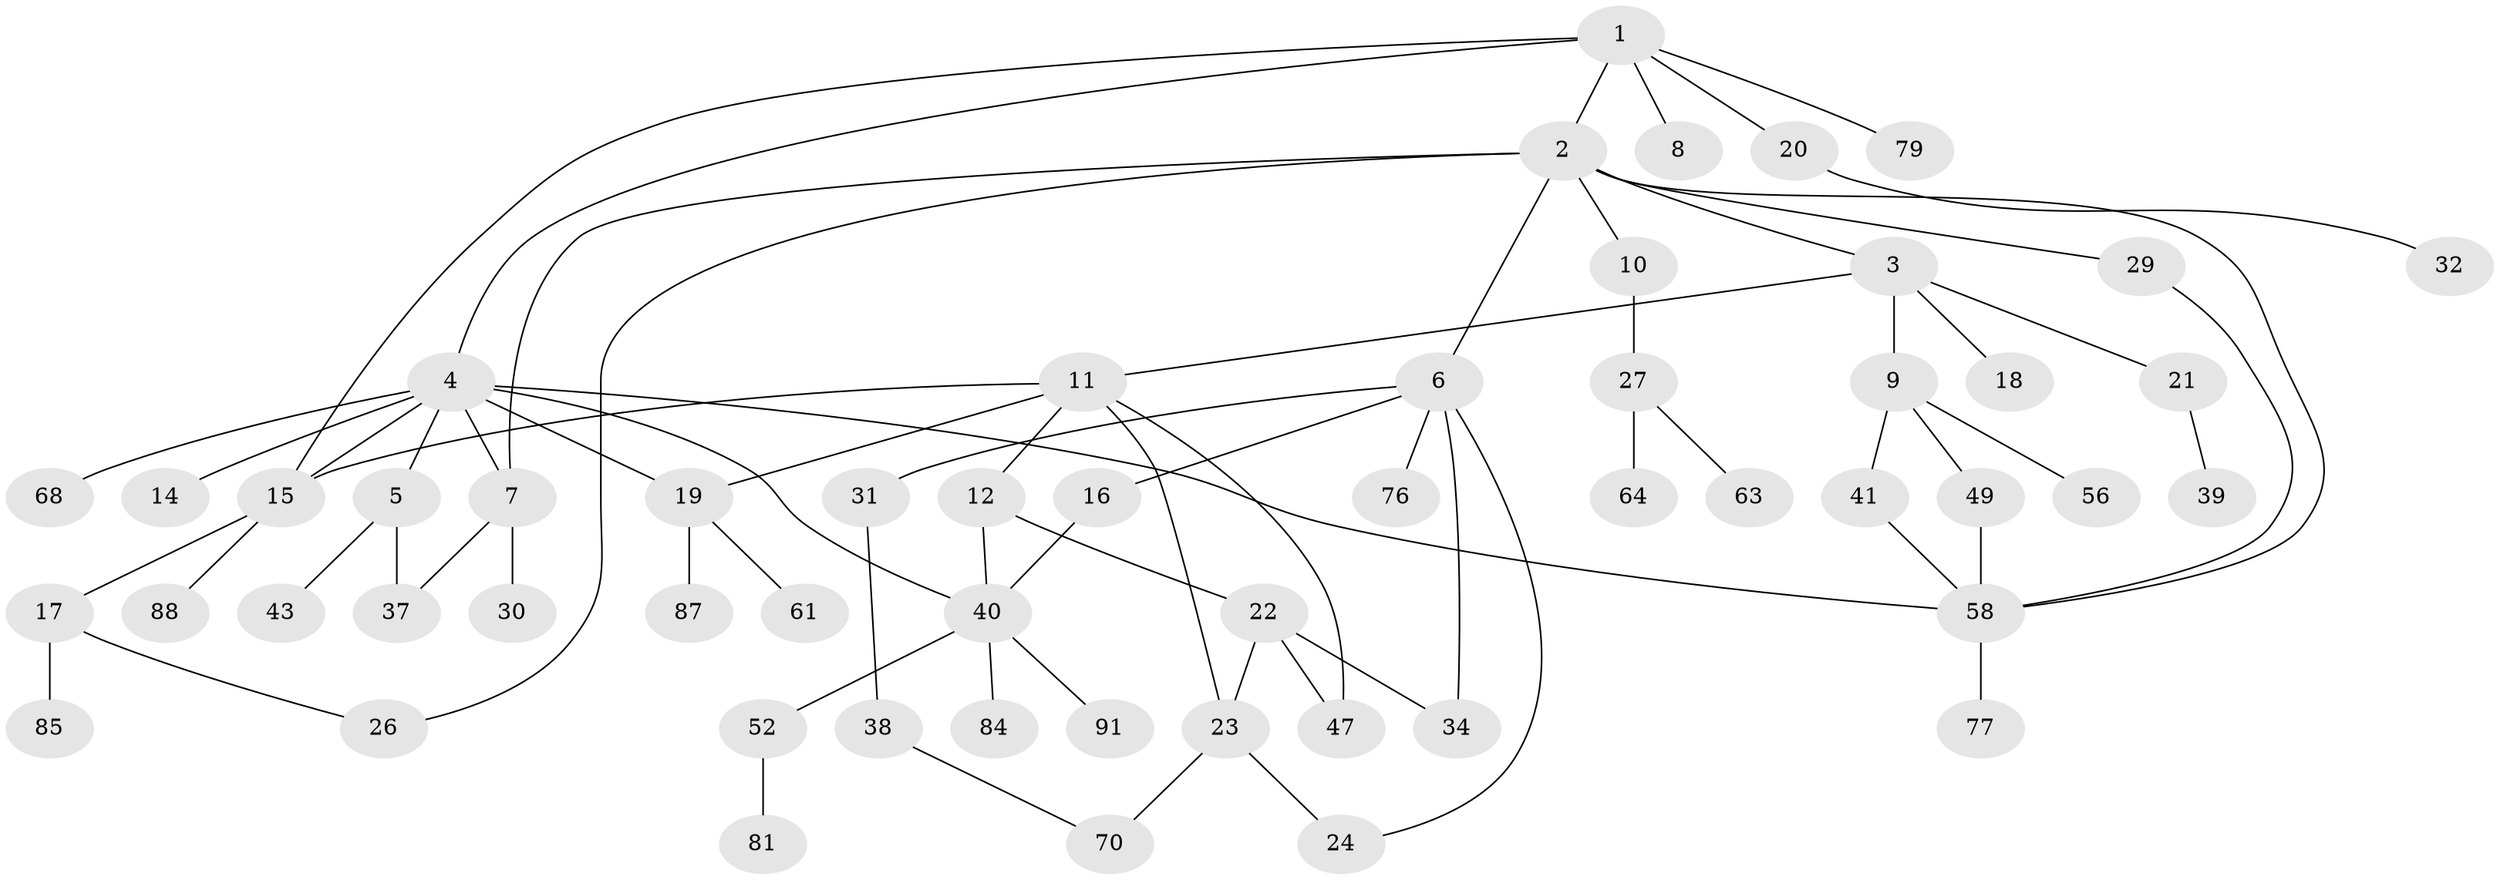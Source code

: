 // original degree distribution, {6: 0.03225806451612903, 8: 0.010752688172043012, 5: 0.03225806451612903, 3: 0.1935483870967742, 7: 0.010752688172043012, 4: 0.08602150537634409, 2: 0.3118279569892473, 1: 0.3225806451612903}
// Generated by graph-tools (version 1.1) at 2025/16/03/04/25 18:16:56]
// undirected, 55 vertices, 71 edges
graph export_dot {
graph [start="1"]
  node [color=gray90,style=filled];
  1;
  2;
  3;
  4 [super="+28+33"];
  5;
  6 [super="+65"];
  7;
  8 [super="+69+90"];
  9;
  10;
  11 [super="+13"];
  12;
  14 [super="+50+73"];
  15 [super="+48"];
  16;
  17;
  18;
  19 [super="+57+44"];
  20;
  21;
  22 [super="+25"];
  23 [super="+55"];
  24 [super="+45+35"];
  26 [super="+67"];
  27 [super="+36"];
  29;
  30;
  31;
  32;
  34;
  37 [super="+51"];
  38;
  39 [super="+60"];
  40 [super="+54"];
  41;
  43;
  47;
  49;
  52 [super="+53"];
  56 [super="+71"];
  58 [super="+80+62"];
  61;
  63;
  64;
  68;
  70;
  76;
  77;
  79;
  81;
  84;
  85;
  87;
  88;
  91;
  1 -- 2;
  1 -- 4;
  1 -- 8;
  1 -- 20;
  1 -- 79;
  1 -- 15;
  2 -- 3;
  2 -- 6;
  2 -- 7;
  2 -- 10;
  2 -- 29;
  2 -- 58;
  2 -- 26;
  3 -- 9;
  3 -- 11;
  3 -- 18;
  3 -- 21;
  4 -- 5;
  4 -- 14;
  4 -- 7;
  4 -- 58;
  4 -- 68;
  4 -- 40;
  4 -- 19;
  4 -- 15;
  5 -- 43;
  5 -- 37;
  6 -- 16;
  6 -- 24;
  6 -- 31;
  6 -- 34;
  6 -- 76;
  7 -- 30;
  7 -- 37;
  9 -- 41;
  9 -- 49;
  9 -- 56;
  10 -- 27 [weight=2];
  11 -- 12;
  11 -- 19;
  11 -- 23;
  11 -- 47;
  11 -- 15;
  12 -- 22;
  12 -- 40;
  15 -- 17;
  15 -- 88;
  16 -- 40;
  17 -- 26;
  17 -- 85;
  19 -- 61;
  19 -- 87;
  20 -- 32;
  21 -- 39;
  22 -- 47;
  22 -- 34;
  22 -- 23;
  23 -- 70;
  23 -- 24;
  27 -- 63;
  27 -- 64;
  29 -- 58;
  31 -- 38;
  38 -- 70;
  40 -- 52;
  40 -- 84;
  40 -- 91;
  41 -- 58;
  49 -- 58;
  52 -- 81;
  58 -- 77;
}
